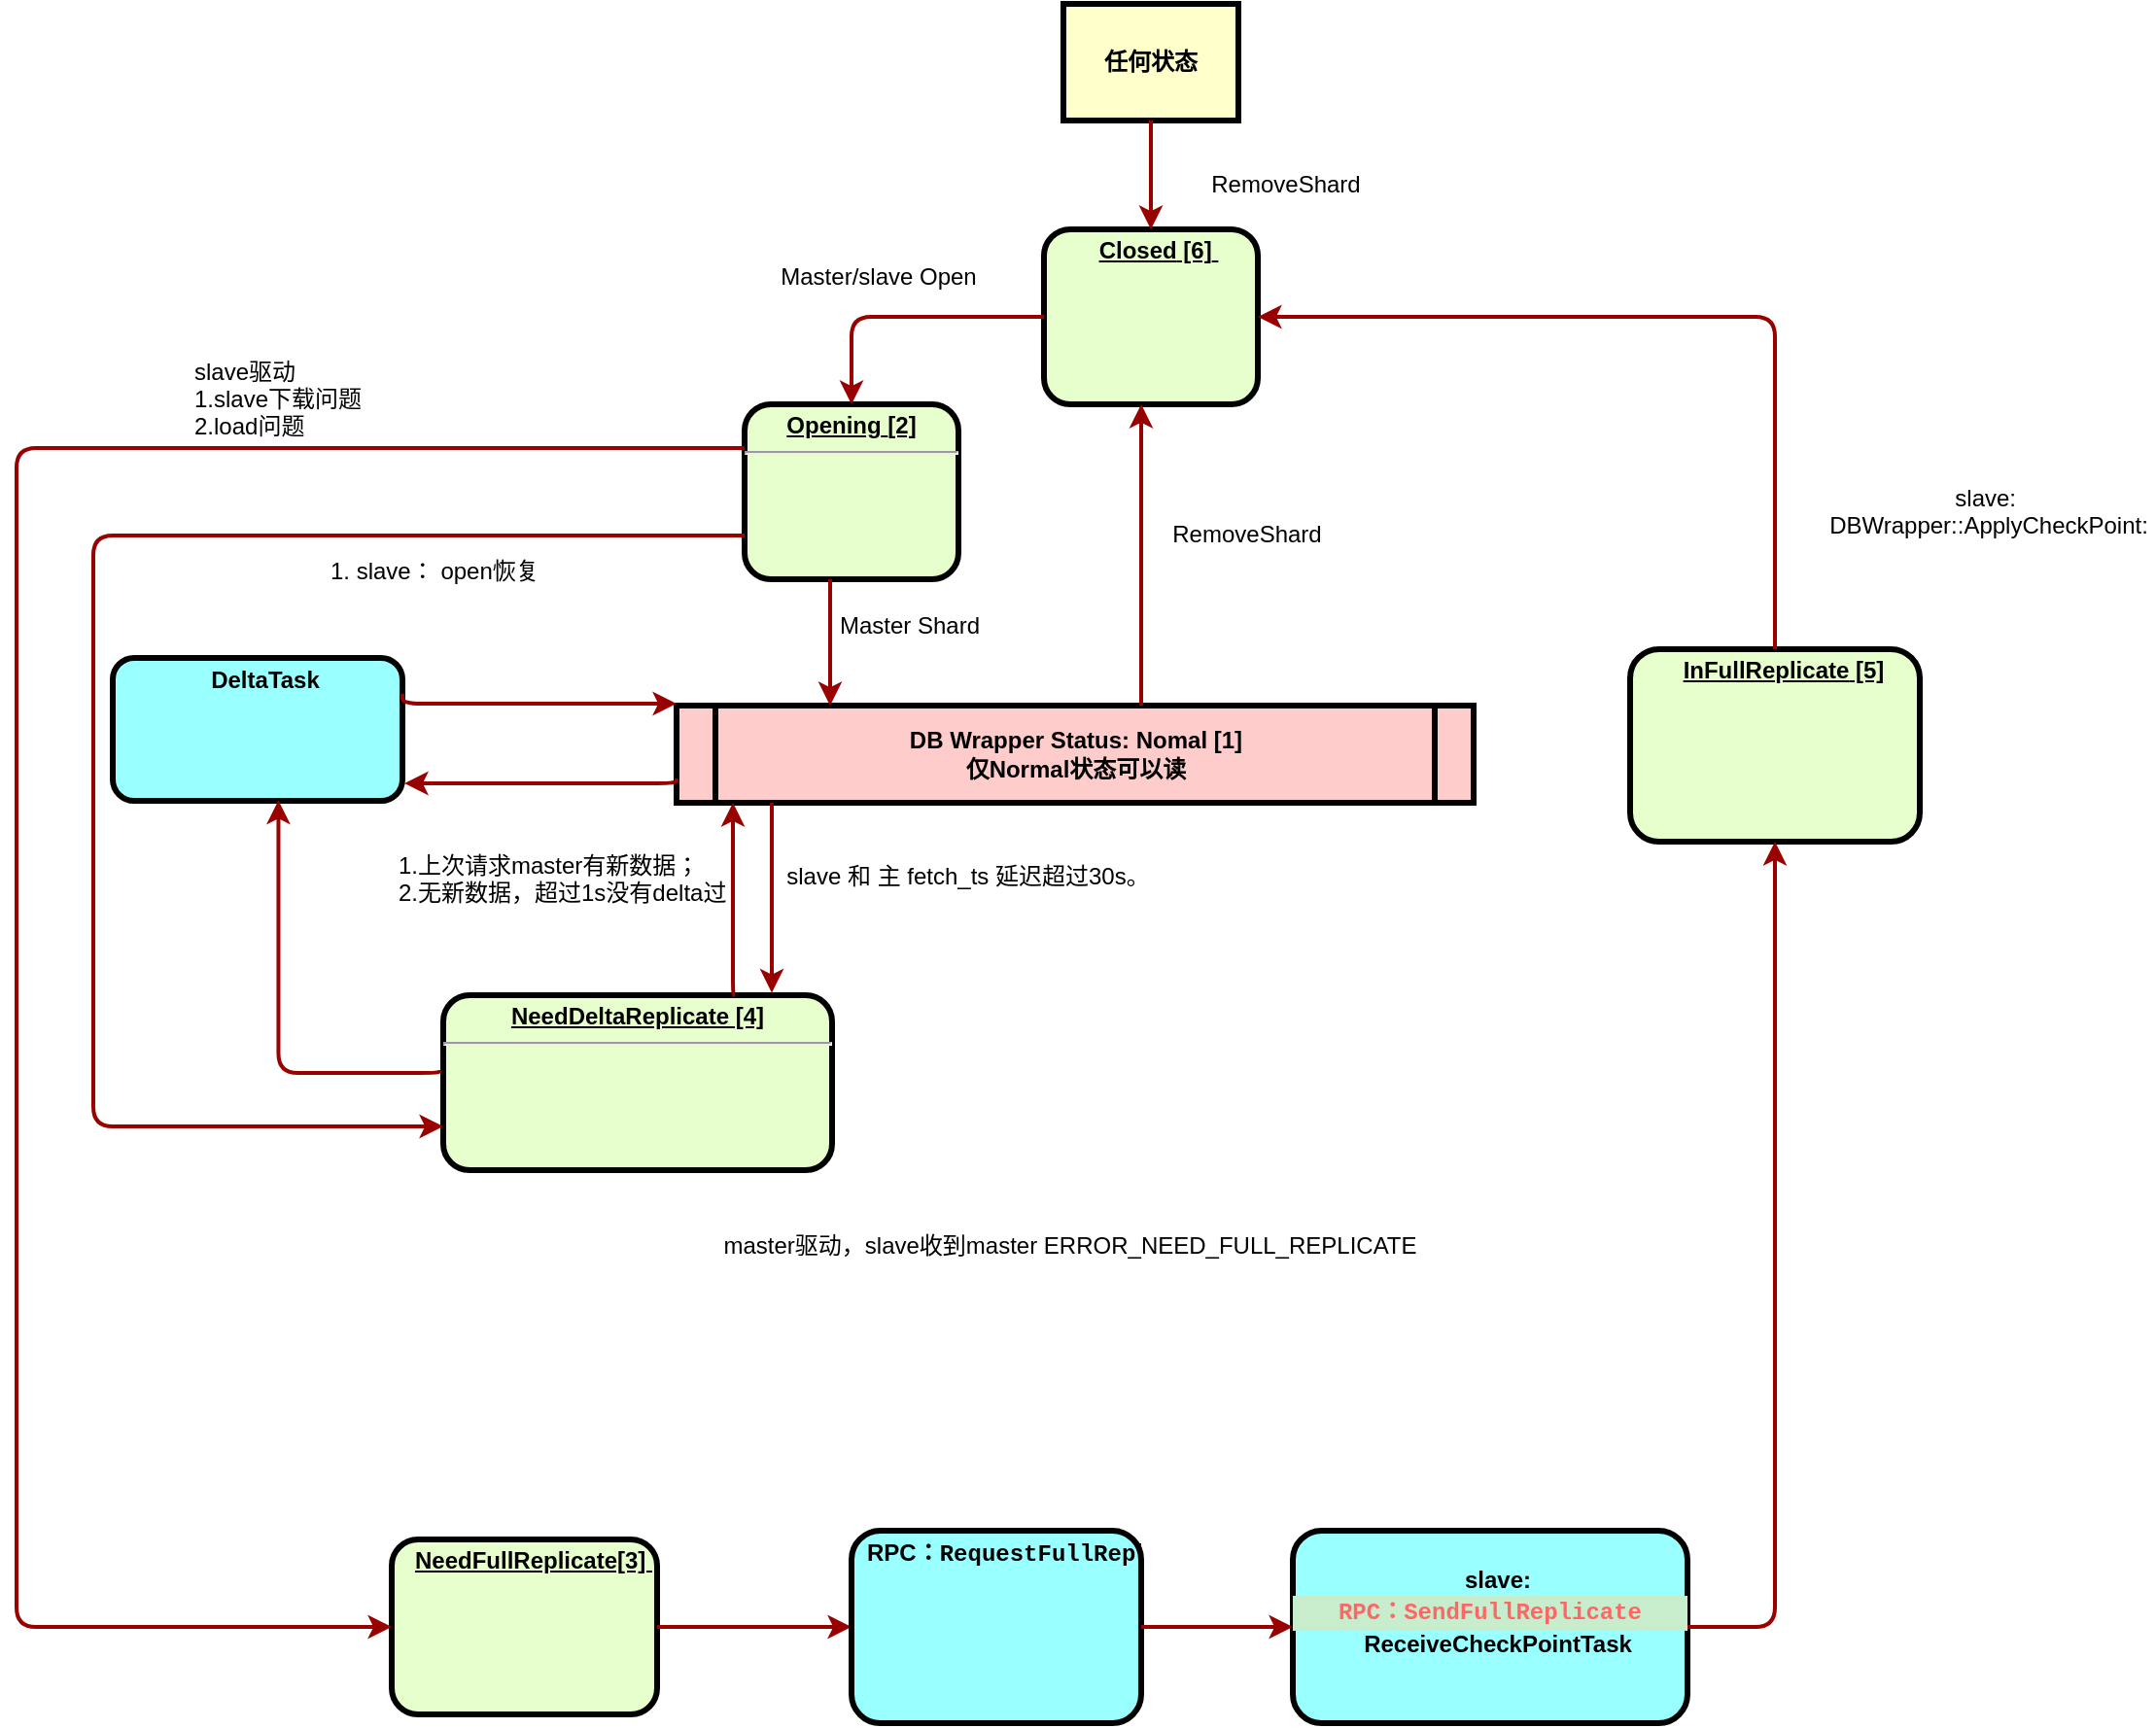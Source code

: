 <mxfile version="24.0.7" type="github">
  <diagram name="Page-1" id="c7558073-3199-34d8-9f00-42111426c3f3">
    <mxGraphModel dx="1914" dy="995" grid="1" gridSize="10" guides="1" tooltips="1" connect="1" arrows="1" fold="1" page="1" pageScale="1" pageWidth="826" pageHeight="1169" background="none" math="0" shadow="0">
      <root>
        <mxCell id="0" />
        <mxCell id="1" parent="0" />
        <mxCell id="2" value="&lt;p style=&quot;margin: 0px; margin-top: 4px; text-align: center; text-decoration: underline;&quot;&gt;&lt;span style=&quot;background-color: initial;&quot;&gt;Opening&lt;/span&gt;&lt;strong&gt;&amp;nbsp;&lt;/strong&gt;&lt;span style=&quot;background-color: initial;&quot;&gt;[2]&lt;/span&gt;&lt;strong&gt;&lt;br&gt;&lt;/strong&gt;&lt;/p&gt;&lt;hr&gt;&lt;p style=&quot;margin: 0px; margin-left: 8px;&quot;&gt;&lt;/p&gt;&lt;div class=&quot;lake-content&quot;&gt;&lt;p style=&quot;margin: 0px; padding: 0px; min-height: 24px;&quot; class=&quot;ne-p&quot; id=&quot;u4ac3bd98&quot;&gt;&lt;br&gt;&lt;/p&gt;&lt;/div&gt;" style="verticalAlign=middle;align=center;overflow=fill;fontSize=12;fontFamily=Helvetica;html=1;rounded=1;fontStyle=1;strokeWidth=3;fillColor=#E6FFCC" parent="1" vertex="1">
          <mxGeometry x="395" y="236" width="110" height="90" as="geometry" />
        </mxCell>
        <mxCell id="5" value="DB Wrapper Status: Nomal [1]&#xa;仅Normal状态可以读" style="shape=process;whiteSpace=wrap;align=center;verticalAlign=middle;size=0.048;fontStyle=1;strokeWidth=3;fillColor=#FFCCCC" parent="1" vertex="1">
          <mxGeometry x="360" y="391" width="410" height="50" as="geometry" />
        </mxCell>
        <mxCell id="6" value="&lt;p style=&quot;margin: 0px; margin-top: 4px; text-align: center; text-decoration: underline;&quot;&gt;&lt;/p&gt;&lt;p style=&quot;margin: 0px; margin-left: 8px;&quot;&gt;&lt;u&gt;&lt;span style=&quot;background-color: initial;&quot;&gt;Closed&lt;/span&gt;&lt;strong&gt;&amp;nbsp;[6]&lt;/strong&gt;&lt;span style=&quot;background-color: initial;&quot;&gt;&amp;nbsp;&lt;/span&gt;&lt;/u&gt;&lt;br&gt;&lt;/p&gt;&lt;p style=&quot;margin: 0px; margin-left: 8px;&quot;&gt;&lt;br&gt;&lt;/p&gt;&lt;p style=&quot;margin: 0px; margin-left: 8px;&quot;&gt;&lt;u&gt;&lt;span style=&quot;background-color: initial;&quot;&gt;&lt;br&gt;&lt;/span&gt;&lt;/u&gt;&lt;/p&gt;" style="verticalAlign=middle;align=center;overflow=fill;fontSize=12;fontFamily=Helvetica;html=1;rounded=1;fontStyle=1;strokeWidth=3;fillColor=#E6FFCC" parent="1" vertex="1">
          <mxGeometry x="549" y="146" width="110" height="90" as="geometry" />
        </mxCell>
        <mxCell id="7" value="&lt;p style=&quot;margin: 0px; margin-top: 4px; text-align: center; text-decoration: underline;&quot;&gt;&lt;/p&gt;&lt;p style=&quot;margin: 0px; margin-left: 8px;&quot;&gt;&lt;span style=&quot;background-color: initial;&quot;&gt;&lt;u&gt;InFullReplicate&lt;/u&gt;&lt;/span&gt;&lt;strong&gt;&lt;u&gt;&amp;nbsp;[5]&lt;/u&gt;&lt;br&gt;&lt;/strong&gt;&lt;br&gt;&lt;/p&gt;" style="verticalAlign=middle;align=center;overflow=fill;fontSize=12;fontFamily=Helvetica;html=1;rounded=1;fontStyle=1;strokeWidth=3;fillColor=#E6FFCC" parent="1" vertex="1">
          <mxGeometry x="850.5" y="362" width="149" height="99" as="geometry" />
        </mxCell>
        <mxCell id="10" value="&lt;p style=&quot;margin: 0px; margin-top: 4px; text-align: center; text-decoration: underline;&quot;&gt;&lt;span style=&quot;background-color: initial;&quot;&gt;NeedDeltaReplicate&lt;/span&gt;&lt;strong&gt;&amp;nbsp;[4]&lt;br&gt;&lt;/strong&gt;&lt;/p&gt;&lt;hr&gt;&lt;p style=&quot;margin: 0px; margin-left: 8px;&quot;&gt;&lt;/p&gt;&lt;div class=&quot;lake-content&quot;&gt;&lt;p style=&quot;margin: 0; padding: 0; min-height: 24px&quot; class=&quot;ne-p&quot; id=&quot;u06c89a7e&quot;&gt;&lt;br&gt;&lt;/p&gt;&lt;/div&gt;" style="verticalAlign=middle;align=center;overflow=fill;fontSize=12;fontFamily=Helvetica;html=1;rounded=1;fontStyle=1;strokeWidth=3;fillColor=#E6FFCC" parent="1" vertex="1">
          <mxGeometry x="240" y="540" width="200" height="90" as="geometry" />
        </mxCell>
        <mxCell id="11" value="&lt;p style=&quot;margin: 0px; margin-top: 4px; text-align: center; text-decoration: underline;&quot;&gt;&lt;/p&gt;&lt;p style=&quot;margin: 0px; margin-left: 8px;&quot;&gt;&lt;span style=&quot;text-decoration-line: underline; background-color: initial;&quot;&gt;NeedFullReplicate[3]&amp;nbsp;&lt;/span&gt;&lt;/p&gt;&lt;p style=&quot;margin: 0px; margin-left: 8px;&quot;&gt;&lt;br&gt;&lt;/p&gt;" style="verticalAlign=middle;align=center;overflow=fill;fontSize=12;fontFamily=Helvetica;html=1;rounded=1;fontStyle=1;strokeWidth=3;fillColor=#E6FFCC" parent="1" vertex="1">
          <mxGeometry x="213.5" y="820" width="136.5" height="90" as="geometry" />
        </mxCell>
        <mxCell id="56" value="" style="edgeStyle=elbowEdgeStyle;elbow=horizontal;strokeColor=#990000;strokeWidth=2" parent="1" source="2" target="5" edge="1">
          <mxGeometry width="100" height="100" relative="1" as="geometry">
            <mxPoint x="209" y="500" as="sourcePoint" />
            <mxPoint x="309" y="400" as="targetPoint" />
            <Array as="points">
              <mxPoint x="439" y="360" />
            </Array>
          </mxGeometry>
        </mxCell>
        <mxCell id="57" value="Master Shard" style="text;spacingTop=-5;align=center" parent="1" vertex="1">
          <mxGeometry x="465" y="341" width="30" height="20" as="geometry" />
        </mxCell>
        <mxCell id="58" value="" style="edgeStyle=elbowEdgeStyle;elbow=horizontal;strokeColor=#990000;strokeWidth=2" parent="1" source="5" target="6" edge="1">
          <mxGeometry width="100" height="100" relative="1" as="geometry">
            <mxPoint x="539" y="370" as="sourcePoint" />
            <mxPoint x="639" y="270" as="targetPoint" />
            <Array as="points">
              <mxPoint x="599" y="310" />
            </Array>
          </mxGeometry>
        </mxCell>
        <mxCell id="60" value="&#xa;RemoveShard" style="text;spacingTop=-5;align=center" parent="1" vertex="1">
          <mxGeometry x="610.5" y="280" width="86" height="31" as="geometry" />
        </mxCell>
        <mxCell id="62" value="&#xa;RemoveShard" style="text;spacingTop=-5;align=center" parent="1" vertex="1">
          <mxGeometry x="610.5" y="100" width="126" height="20" as="geometry" />
        </mxCell>
        <mxCell id="90" value="slave 和 主 fetch_ts 延迟超过30s。&#xa;" style="text;spacingTop=-5;align=center" parent="1" vertex="1">
          <mxGeometry x="495" y="470" width="30" height="20" as="geometry" />
        </mxCell>
        <mxCell id="92" value="" style="edgeStyle=elbowEdgeStyle;elbow=horizontal;strokeColor=#990000;strokeWidth=2;entryX=0.841;entryY=-0.014;entryDx=0;entryDy=0;entryPerimeter=0;" parent="1" source="5" target="10" edge="1">
          <mxGeometry width="100" height="100" relative="1" as="geometry">
            <mxPoint x="189.0" y="500" as="sourcePoint" />
            <mxPoint x="409" y="510" as="targetPoint" />
            <Array as="points">
              <mxPoint x="409" y="470" />
            </Array>
          </mxGeometry>
        </mxCell>
        <mxCell id="93" value="" style="edgeStyle=elbowEdgeStyle;elbow=horizontal;strokeColor=#990000;strokeWidth=2;exitX=0.75;exitY=0;exitDx=0;exitDy=0;" parent="1" source="10" target="5" edge="1">
          <mxGeometry width="100" height="100" relative="1" as="geometry">
            <mxPoint x="389" y="510" as="sourcePoint" />
            <mxPoint x="299" y="410" as="targetPoint" />
            <Array as="points">
              <mxPoint x="389" y="470" />
            </Array>
          </mxGeometry>
        </mxCell>
        <mxCell id="QbPGDWv7qYdjSWNrfvIs-99" value="" style="edgeStyle=elbowEdgeStyle;elbow=horizontal;strokeColor=#990000;strokeWidth=2;exitX=0;exitY=0.75;exitDx=0;exitDy=0;entryX=0;entryY=0.75;entryDx=0;entryDy=0;" edge="1" parent="1" source="2" target="10">
          <mxGeometry width="100" height="100" relative="1" as="geometry">
            <mxPoint x="360" y="336" as="sourcePoint" />
            <mxPoint x="50" y="680" as="targetPoint" />
            <Array as="points">
              <mxPoint x="60" y="350" />
            </Array>
          </mxGeometry>
        </mxCell>
        <mxCell id="QbPGDWv7qYdjSWNrfvIs-102" value="1. slave： open恢复&#xa;&#xa;" style="text;spacingTop=-5;align=left;" vertex="1" parent="1">
          <mxGeometry x="180" y="313" width="170" height="27" as="geometry" />
        </mxCell>
        <mxCell id="QbPGDWv7qYdjSWNrfvIs-111" value="&lt;p style=&quot;margin: 0px; margin-top: 4px; text-align: center; text-decoration: underline;&quot;&gt;&lt;/p&gt;&lt;p style=&quot;margin: 0px; margin-left: 8px;&quot;&gt;&lt;strong&gt;DeltaTask&lt;br&gt;&lt;/strong&gt;&lt;br&gt;&lt;/p&gt;" style="verticalAlign=middle;align=center;overflow=fill;fontSize=12;fontFamily=Helvetica;html=1;rounded=1;fontStyle=1;strokeWidth=3;fillColor=#99FFFF;" vertex="1" parent="1">
          <mxGeometry x="70" y="366.5" width="149" height="73.5" as="geometry" />
        </mxCell>
        <mxCell id="QbPGDWv7qYdjSWNrfvIs-112" value="" style="edgeStyle=elbowEdgeStyle;elbow=vertical;strokeColor=#990000;strokeWidth=2;exitX=1;exitY=0.25;exitDx=0;exitDy=0;" edge="1" parent="1" source="QbPGDWv7qYdjSWNrfvIs-111">
          <mxGeometry width="100" height="100" relative="1" as="geometry">
            <mxPoint x="230" y="390" as="sourcePoint" />
            <mxPoint x="360" y="390" as="targetPoint" />
            <Array as="points">
              <mxPoint x="279" y="390" />
            </Array>
          </mxGeometry>
        </mxCell>
        <mxCell id="QbPGDWv7qYdjSWNrfvIs-113" value="" style="edgeStyle=elbowEdgeStyle;elbow=vertical;strokeColor=#990000;strokeWidth=2;entryX=1.007;entryY=0.878;entryDx=0;entryDy=0;entryPerimeter=0;exitX=0;exitY=0.75;exitDx=0;exitDy=0;" edge="1" parent="1" source="5" target="QbPGDWv7qYdjSWNrfvIs-111">
          <mxGeometry width="100" height="100" relative="1" as="geometry">
            <mxPoint x="326" y="431" as="sourcePoint" />
            <mxPoint x="235" y="431" as="targetPoint" />
            <Array as="points">
              <mxPoint x="284" y="431" />
            </Array>
          </mxGeometry>
        </mxCell>
        <mxCell id="QbPGDWv7qYdjSWNrfvIs-115" value="&#xa;1.上次请求master有新数据；&#xa;2.无新数据，超过1s没有delta过" style="text;spacingTop=-5;align=left;" vertex="1" parent="1">
          <mxGeometry x="215" y="450.5" width="180" height="59" as="geometry" />
        </mxCell>
        <mxCell id="QbPGDWv7qYdjSWNrfvIs-116" value="" style="edgeStyle=elbowEdgeStyle;strokeColor=#990000;strokeWidth=2;exitX=-0.009;exitY=0.428;exitDx=0;exitDy=0;entryX=0.572;entryY=0.997;entryDx=0;entryDy=0;entryPerimeter=0;elbow=vertical;exitPerimeter=0;" edge="1" parent="1" source="10" target="QbPGDWv7qYdjSWNrfvIs-111">
          <mxGeometry width="100" height="100" relative="1" as="geometry">
            <mxPoint x="399" y="520" as="sourcePoint" />
            <mxPoint x="150" y="460" as="targetPoint" />
            <Array as="points">
              <mxPoint x="200" y="580" />
            </Array>
          </mxGeometry>
        </mxCell>
        <mxCell id="QbPGDWv7qYdjSWNrfvIs-121" value="" style="edgeStyle=orthogonalEdgeStyle;elbow=horizontal;strokeColor=#990000;strokeWidth=2;exitX=1;exitY=0.5;exitDx=0;exitDy=0;entryX=0;entryY=0.5;entryDx=0;entryDy=0;" edge="1" parent="1" source="11" target="QbPGDWv7qYdjSWNrfvIs-138">
          <mxGeometry width="100" height="100" relative="1" as="geometry">
            <mxPoint x="460" y="246" as="sourcePoint" />
            <mxPoint x="250" y="543" as="targetPoint" />
          </mxGeometry>
        </mxCell>
        <mxCell id="QbPGDWv7qYdjSWNrfvIs-123" value="" style="edgeStyle=orthogonalEdgeStyle;elbow=horizontal;strokeColor=#990000;strokeWidth=2;exitX=0.5;exitY=0;exitDx=0;exitDy=0;entryX=1;entryY=0.5;entryDx=0;entryDy=0;" edge="1" parent="1" source="7" target="6">
          <mxGeometry width="100" height="100" relative="1" as="geometry">
            <mxPoint x="787" y="565" as="sourcePoint" />
            <mxPoint x="935" y="471" as="targetPoint" />
          </mxGeometry>
        </mxCell>
        <mxCell id="QbPGDWv7qYdjSWNrfvIs-125" value="&#xa;slave: &#xa;DBWrapper::ApplyCheckPoint:" style="text;spacingTop=-5;align=center" vertex="1" parent="1">
          <mxGeometry x="950" y="261.5" width="170" height="59" as="geometry" />
        </mxCell>
        <mxCell id="QbPGDWv7qYdjSWNrfvIs-126" value="任何状态" style="whiteSpace=wrap;align=center;verticalAlign=middle;fontStyle=1;strokeWidth=3;fillColor=#FFFFCC" vertex="1" parent="1">
          <mxGeometry x="559" y="30" width="90" height="60" as="geometry" />
        </mxCell>
        <mxCell id="QbPGDWv7qYdjSWNrfvIs-127" value="" style="elbow=horizontal;strokeColor=#990000;strokeWidth=2;entryX=0.5;entryY=0;entryDx=0;entryDy=0;exitX=0.5;exitY=1;exitDx=0;exitDy=0;" edge="1" parent="1" source="QbPGDWv7qYdjSWNrfvIs-126" target="6">
          <mxGeometry width="100" height="100" relative="1" as="geometry">
            <mxPoint x="590" y="100" as="sourcePoint" />
            <mxPoint x="590" y="255" as="targetPoint" />
          </mxGeometry>
        </mxCell>
        <mxCell id="QbPGDWv7qYdjSWNrfvIs-131" value="" style="edgeStyle=elbowEdgeStyle;elbow=horizontal;strokeColor=#990000;strokeWidth=2;entryX=0;entryY=0.5;entryDx=0;entryDy=0;exitX=0;exitY=0.25;exitDx=0;exitDy=0;" edge="1" parent="1" source="2" target="11">
          <mxGeometry width="100" height="100" relative="1" as="geometry">
            <mxPoint x="370.5" y="261.75" as="sourcePoint" />
            <mxPoint x="610.5" y="565" as="targetPoint" />
            <Array as="points">
              <mxPoint x="20.5" y="410" />
            </Array>
          </mxGeometry>
        </mxCell>
        <mxCell id="QbPGDWv7qYdjSWNrfvIs-132" value="slave驱动&#xa;1.slave下载问题&#xa;2.load问题&#xa;" style="text;spacingTop=-5;align=left;" vertex="1" parent="1">
          <mxGeometry x="110" y="210.5" width="180" height="51" as="geometry" />
        </mxCell>
        <mxCell id="QbPGDWv7qYdjSWNrfvIs-134" value="" style="edgeStyle=orthogonalEdgeStyle;elbow=horizontal;strokeColor=#990000;strokeWidth=2;exitX=0;exitY=0.5;exitDx=0;exitDy=0;entryX=0.5;entryY=0;entryDx=0;entryDy=0;" edge="1" parent="1" source="6" target="2">
          <mxGeometry width="100" height="100" relative="1" as="geometry">
            <mxPoint x="935" y="372" as="sourcePoint" />
            <mxPoint x="669" y="201" as="targetPoint" />
          </mxGeometry>
        </mxCell>
        <mxCell id="QbPGDWv7qYdjSWNrfvIs-136" value="master驱动，slave收到master ERROR_NEED_FULL_REPLICATE" style="text;spacingTop=-5;align=center" vertex="1" parent="1">
          <mxGeometry x="370" y="660" width="385" height="20" as="geometry" />
        </mxCell>
        <mxCell id="QbPGDWv7qYdjSWNrfvIs-137" value="Master/slave Open" style="text;spacingTop=-5;align=center" vertex="1" parent="1">
          <mxGeometry x="379" y="161.5" width="170" height="59" as="geometry" />
        </mxCell>
        <mxCell id="QbPGDWv7qYdjSWNrfvIs-138" value="&lt;p style=&quot;margin: 0px; margin-top: 4px; text-align: center; text-decoration: underline;&quot;&gt;&lt;/p&gt;&lt;p style=&quot;margin: 0px; margin-left: 8px;&quot;&gt;RPC：&lt;span style=&quot;font-family: Menlo, Monaco, &amp;quot;Courier New&amp;quot;, monospace; white-space-collapse: preserve;&quot;&gt;RequestFullReplicate&lt;/span&gt;&lt;/p&gt;&lt;p style=&quot;margin: 0px; margin-left: 8px;&quot;&gt;&lt;br&gt;&lt;/p&gt;" style="verticalAlign=middle;align=center;overflow=fill;fontSize=12;fontFamily=Helvetica;html=1;rounded=1;fontStyle=1;strokeWidth=3;fillColor=#99FFFF;" vertex="1" parent="1">
          <mxGeometry x="450" y="815.5" width="149" height="99" as="geometry" />
        </mxCell>
        <mxCell id="QbPGDWv7qYdjSWNrfvIs-139" value="&lt;p style=&quot;margin: 0px; margin-top: 4px; text-align: center; text-decoration: underline;&quot;&gt;&lt;/p&gt;&lt;p style=&quot;margin: 0px; margin-left: 8px;&quot;&gt;&lt;br style=&quot;padding: 0px; margin: 0px; font-weight: 400;&quot;&gt;slave: &lt;br&gt;&lt;/p&gt;&lt;div style=&quot;background-color: rgb(199, 237, 204); font-family: Menlo, Monaco, &amp;quot;Courier New&amp;quot;, monospace; line-height: 18px; white-space-collapse: preserve;&quot;&gt;&lt;font color=&quot;#ff6666&quot;&gt;RPC：SendFullReplicate&lt;/font&gt;&lt;/div&gt;&lt;p style=&quot;margin: 0px; margin-left: 8px;&quot;&gt;ReceiveCheckPointTask&lt;br&gt;&lt;/p&gt;" style="verticalAlign=middle;align=center;overflow=fill;fontSize=12;fontFamily=Helvetica;html=1;rounded=1;fontStyle=1;strokeWidth=3;fillColor=#99FFFF;" vertex="1" parent="1">
          <mxGeometry x="677" y="815.5" width="203" height="99" as="geometry" />
        </mxCell>
        <mxCell id="QbPGDWv7qYdjSWNrfvIs-140" value="" style="edgeStyle=orthogonalEdgeStyle;elbow=horizontal;strokeColor=#990000;strokeWidth=2;exitX=1;exitY=0.5;exitDx=0;exitDy=0;entryX=0;entryY=0.5;entryDx=0;entryDy=0;" edge="1" parent="1" source="QbPGDWv7qYdjSWNrfvIs-138" target="QbPGDWv7qYdjSWNrfvIs-139">
          <mxGeometry width="100" height="100" relative="1" as="geometry">
            <mxPoint x="360" y="875" as="sourcePoint" />
            <mxPoint x="460" y="875" as="targetPoint" />
          </mxGeometry>
        </mxCell>
        <mxCell id="QbPGDWv7qYdjSWNrfvIs-141" value="" style="edgeStyle=orthogonalEdgeStyle;elbow=horizontal;strokeColor=#990000;strokeWidth=2;exitX=1;exitY=0.5;exitDx=0;exitDy=0;entryX=0.5;entryY=1;entryDx=0;entryDy=0;" edge="1" parent="1" source="QbPGDWv7qYdjSWNrfvIs-139" target="7">
          <mxGeometry width="100" height="100" relative="1" as="geometry">
            <mxPoint x="609" y="875" as="sourcePoint" />
            <mxPoint x="687" y="875" as="targetPoint" />
          </mxGeometry>
        </mxCell>
      </root>
    </mxGraphModel>
  </diagram>
</mxfile>
